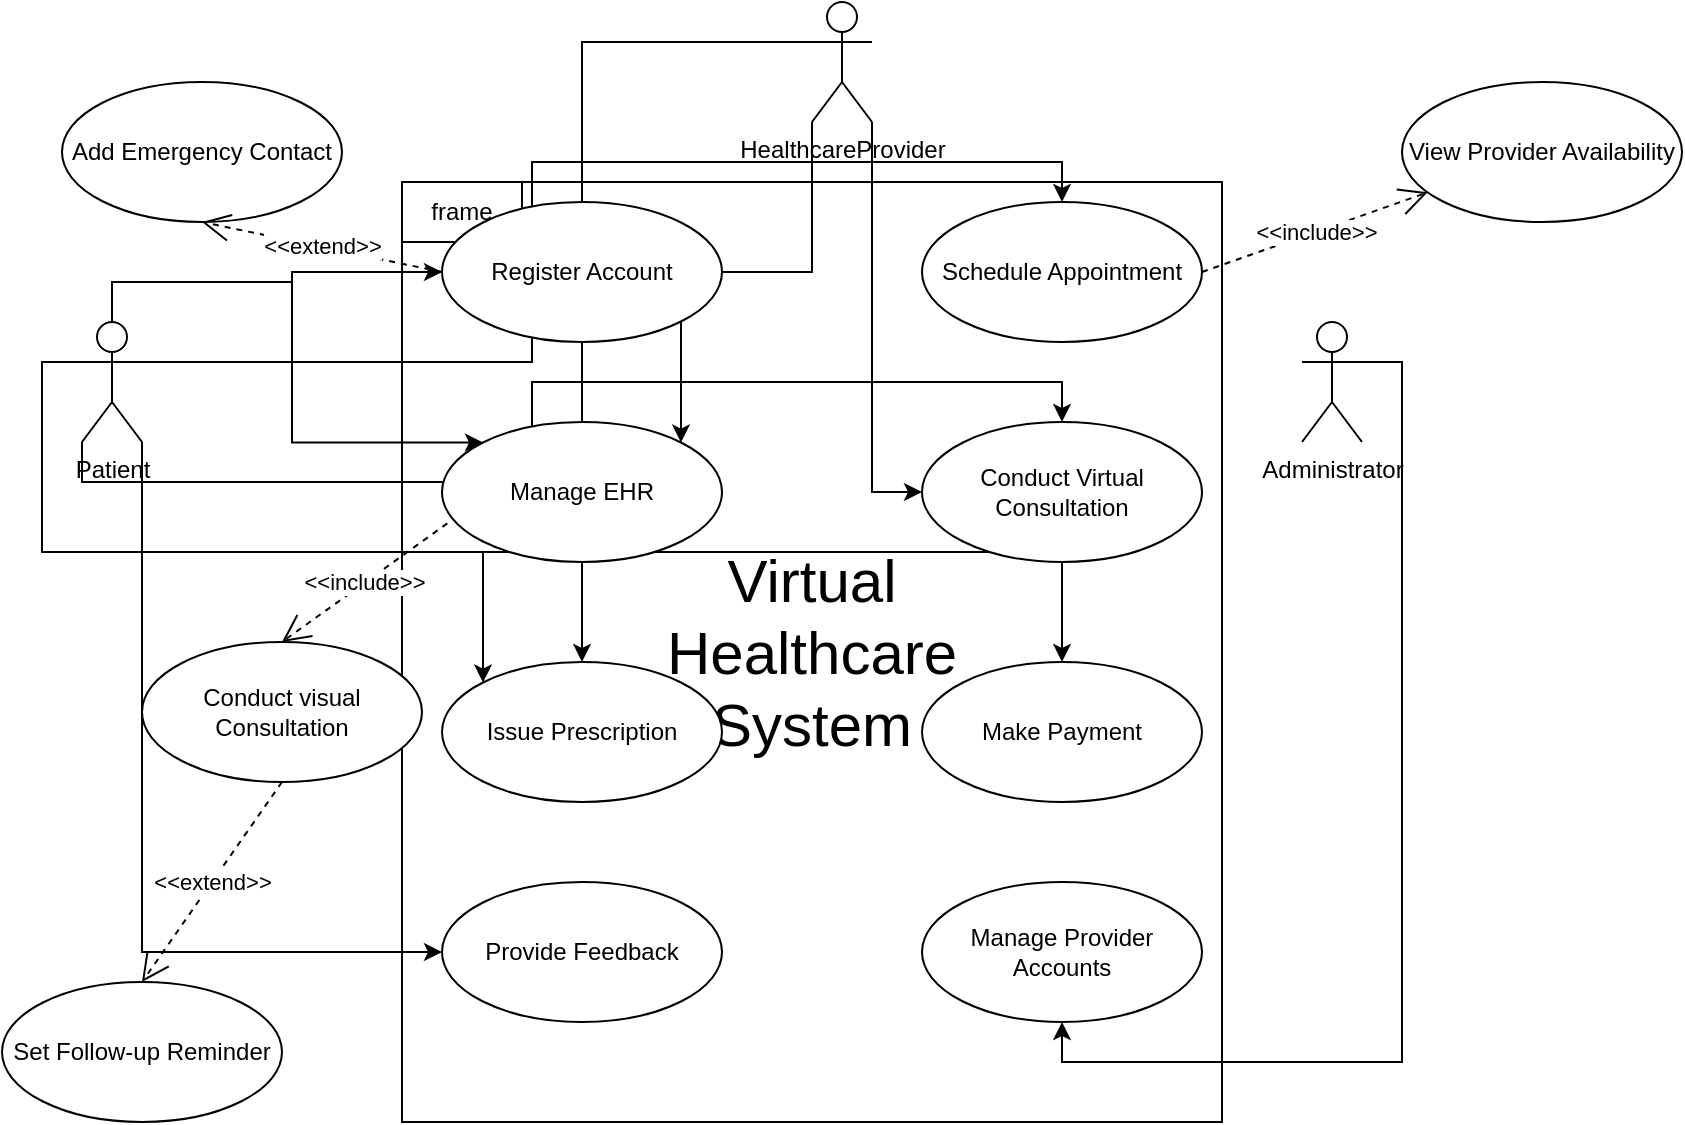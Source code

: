 <mxfile version="28.2.8">
  <diagram name="Page-1" id="5q0BsED0PhrvPiDOqksD">
    <mxGraphModel dx="1123" dy="596" grid="1" gridSize="10" guides="1" tooltips="1" connect="1" arrows="1" fold="1" page="1" pageScale="1" pageWidth="850" pageHeight="1100" math="0" shadow="0">
      <root>
        <mxCell id="0" />
        <mxCell id="1" parent="0" />
        <mxCell id="QaNtB1GNQDISEvclTaa0-1" value="frame" style="shape=umlFrame;whiteSpace=wrap;html=1;pointerEvents=0;" vertex="1" parent="1">
          <mxGeometry x="220" y="110" width="410" height="470" as="geometry" />
        </mxCell>
        <mxCell id="QaNtB1GNQDISEvclTaa0-2" value="&lt;font style=&quot;font-size: 30px;&quot;&gt;Virtual Healthcare System&lt;/font&gt;" style="text;html=1;whiteSpace=wrap;strokeColor=none;fillColor=none;align=center;verticalAlign=middle;rounded=0;" vertex="1" parent="1">
          <mxGeometry x="395" y="330" width="60" height="30" as="geometry" />
        </mxCell>
        <mxCell id="QaNtB1GNQDISEvclTaa0-22" style="edgeStyle=orthogonalEdgeStyle;rounded=0;orthogonalLoop=1;jettySize=auto;html=1;exitX=1;exitY=0.333;exitDx=0;exitDy=0;exitPerimeter=0;entryX=0.5;entryY=0;entryDx=0;entryDy=0;" edge="1" parent="1" source="QaNtB1GNQDISEvclTaa0-3" target="QaNtB1GNQDISEvclTaa0-10">
          <mxGeometry relative="1" as="geometry" />
        </mxCell>
        <mxCell id="QaNtB1GNQDISEvclTaa0-23" style="edgeStyle=orthogonalEdgeStyle;rounded=0;orthogonalLoop=1;jettySize=auto;html=1;exitX=1;exitY=0.333;exitDx=0;exitDy=0;exitPerimeter=0;entryX=0;entryY=0.5;entryDx=0;entryDy=0;" edge="1" parent="1" source="QaNtB1GNQDISEvclTaa0-3" target="QaNtB1GNQDISEvclTaa0-11">
          <mxGeometry relative="1" as="geometry" />
        </mxCell>
        <mxCell id="QaNtB1GNQDISEvclTaa0-24" style="edgeStyle=orthogonalEdgeStyle;rounded=0;orthogonalLoop=1;jettySize=auto;html=1;exitX=1;exitY=1;exitDx=0;exitDy=0;exitPerimeter=0;entryX=0.5;entryY=0;entryDx=0;entryDy=0;" edge="1" parent="1" source="QaNtB1GNQDISEvclTaa0-3" target="QaNtB1GNQDISEvclTaa0-16">
          <mxGeometry relative="1" as="geometry" />
        </mxCell>
        <mxCell id="QaNtB1GNQDISEvclTaa0-25" style="edgeStyle=orthogonalEdgeStyle;rounded=0;orthogonalLoop=1;jettySize=auto;html=1;exitX=1;exitY=1;exitDx=0;exitDy=0;exitPerimeter=0;entryX=0;entryY=0.5;entryDx=0;entryDy=0;" edge="1" parent="1" source="QaNtB1GNQDISEvclTaa0-3" target="QaNtB1GNQDISEvclTaa0-12">
          <mxGeometry relative="1" as="geometry" />
        </mxCell>
        <mxCell id="QaNtB1GNQDISEvclTaa0-26" style="edgeStyle=orthogonalEdgeStyle;rounded=0;orthogonalLoop=1;jettySize=auto;html=1;exitX=0;exitY=1;exitDx=0;exitDy=0;exitPerimeter=0;entryX=0.5;entryY=0;entryDx=0;entryDy=0;" edge="1" parent="1" source="QaNtB1GNQDISEvclTaa0-3" target="QaNtB1GNQDISEvclTaa0-14">
          <mxGeometry relative="1" as="geometry" />
        </mxCell>
        <mxCell id="QaNtB1GNQDISEvclTaa0-41" style="edgeStyle=orthogonalEdgeStyle;rounded=0;orthogonalLoop=1;jettySize=auto;html=1;exitX=0;exitY=0.333;exitDx=0;exitDy=0;exitPerimeter=0;entryX=0;entryY=0;entryDx=0;entryDy=0;" edge="1" parent="1" source="QaNtB1GNQDISEvclTaa0-3" target="QaNtB1GNQDISEvclTaa0-17">
          <mxGeometry relative="1" as="geometry" />
        </mxCell>
        <mxCell id="QaNtB1GNQDISEvclTaa0-42" style="edgeStyle=orthogonalEdgeStyle;rounded=0;orthogonalLoop=1;jettySize=auto;html=1;exitX=0.5;exitY=0;exitDx=0;exitDy=0;exitPerimeter=0;entryX=0;entryY=0;entryDx=0;entryDy=0;" edge="1" parent="1" source="QaNtB1GNQDISEvclTaa0-3" target="QaNtB1GNQDISEvclTaa0-13">
          <mxGeometry relative="1" as="geometry" />
        </mxCell>
        <mxCell id="QaNtB1GNQDISEvclTaa0-3" value="Patient" style="shape=umlActor;verticalLabelPosition=bottom;verticalAlign=top;html=1;" vertex="1" parent="1">
          <mxGeometry x="60" y="180" width="30" height="60" as="geometry" />
        </mxCell>
        <mxCell id="QaNtB1GNQDISEvclTaa0-31" style="edgeStyle=orthogonalEdgeStyle;rounded=0;orthogonalLoop=1;jettySize=auto;html=1;exitX=1;exitY=0.333;exitDx=0;exitDy=0;exitPerimeter=0;entryX=0.5;entryY=1;entryDx=0;entryDy=0;" edge="1" parent="1" source="QaNtB1GNQDISEvclTaa0-4" target="QaNtB1GNQDISEvclTaa0-15">
          <mxGeometry relative="1" as="geometry" />
        </mxCell>
        <mxCell id="QaNtB1GNQDISEvclTaa0-4" value="Administrator" style="shape=umlActor;verticalLabelPosition=bottom;verticalAlign=top;html=1;" vertex="1" parent="1">
          <mxGeometry x="670" y="180" width="30" height="60" as="geometry" />
        </mxCell>
        <mxCell id="QaNtB1GNQDISEvclTaa0-27" style="edgeStyle=orthogonalEdgeStyle;rounded=0;orthogonalLoop=1;jettySize=auto;html=1;exitX=0;exitY=1;exitDx=0;exitDy=0;exitPerimeter=0;entryX=1;entryY=0;entryDx=0;entryDy=0;" edge="1" parent="1" source="QaNtB1GNQDISEvclTaa0-5" target="QaNtB1GNQDISEvclTaa0-13">
          <mxGeometry relative="1" as="geometry" />
        </mxCell>
        <mxCell id="QaNtB1GNQDISEvclTaa0-28" style="edgeStyle=orthogonalEdgeStyle;rounded=0;orthogonalLoop=1;jettySize=auto;html=1;exitX=1;exitY=1;exitDx=0;exitDy=0;exitPerimeter=0;entryX=0;entryY=0.5;entryDx=0;entryDy=0;" edge="1" parent="1" source="QaNtB1GNQDISEvclTaa0-5" target="QaNtB1GNQDISEvclTaa0-14">
          <mxGeometry relative="1" as="geometry" />
        </mxCell>
        <mxCell id="QaNtB1GNQDISEvclTaa0-30" style="edgeStyle=orthogonalEdgeStyle;rounded=0;orthogonalLoop=1;jettySize=auto;html=1;exitX=0;exitY=0.333;exitDx=0;exitDy=0;exitPerimeter=0;entryX=0.5;entryY=0;entryDx=0;entryDy=0;" edge="1" parent="1" source="QaNtB1GNQDISEvclTaa0-5" target="QaNtB1GNQDISEvclTaa0-17">
          <mxGeometry relative="1" as="geometry" />
        </mxCell>
        <mxCell id="QaNtB1GNQDISEvclTaa0-5" value="HealthcareProvider" style="shape=umlActor;verticalLabelPosition=bottom;verticalAlign=top;html=1;" vertex="1" parent="1">
          <mxGeometry x="425" y="20" width="30" height="60" as="geometry" />
        </mxCell>
        <mxCell id="QaNtB1GNQDISEvclTaa0-10" value="Schedule Appointment" style="ellipse;whiteSpace=wrap;html=1;" vertex="1" parent="1">
          <mxGeometry x="480" y="120" width="140" height="70" as="geometry" />
        </mxCell>
        <mxCell id="QaNtB1GNQDISEvclTaa0-11" value="Register Account" style="ellipse;whiteSpace=wrap;html=1;" vertex="1" parent="1">
          <mxGeometry x="240" y="120" width="140" height="70" as="geometry" />
        </mxCell>
        <mxCell id="QaNtB1GNQDISEvclTaa0-12" value="Provide Feedback" style="ellipse;whiteSpace=wrap;html=1;" vertex="1" parent="1">
          <mxGeometry x="240" y="460" width="140" height="70" as="geometry" />
        </mxCell>
        <mxCell id="QaNtB1GNQDISEvclTaa0-13" value="Manage EHR" style="ellipse;whiteSpace=wrap;html=1;" vertex="1" parent="1">
          <mxGeometry x="240" y="230" width="140" height="70" as="geometry" />
        </mxCell>
        <mxCell id="QaNtB1GNQDISEvclTaa0-14" value="Conduct Virtual Consultation" style="ellipse;whiteSpace=wrap;html=1;" vertex="1" parent="1">
          <mxGeometry x="480" y="230" width="140" height="70" as="geometry" />
        </mxCell>
        <mxCell id="QaNtB1GNQDISEvclTaa0-15" value="Manage Provider Accounts" style="ellipse;whiteSpace=wrap;html=1;" vertex="1" parent="1">
          <mxGeometry x="480" y="460" width="140" height="70" as="geometry" />
        </mxCell>
        <mxCell id="QaNtB1GNQDISEvclTaa0-16" value="Make Payment" style="ellipse;whiteSpace=wrap;html=1;" vertex="1" parent="1">
          <mxGeometry x="480" y="350" width="140" height="70" as="geometry" />
        </mxCell>
        <mxCell id="QaNtB1GNQDISEvclTaa0-17" value="Issue Prescription" style="ellipse;whiteSpace=wrap;html=1;" vertex="1" parent="1">
          <mxGeometry x="240" y="350" width="140" height="70" as="geometry" />
        </mxCell>
        <mxCell id="QaNtB1GNQDISEvclTaa0-32" value="&amp;lt;&amp;lt;include&amp;gt;&amp;gt;" style="endArrow=open;endSize=12;dashed=1;html=1;rounded=0;exitX=1;exitY=0.5;exitDx=0;exitDy=0;" edge="1" parent="1" source="QaNtB1GNQDISEvclTaa0-10" target="QaNtB1GNQDISEvclTaa0-33">
          <mxGeometry width="160" relative="1" as="geometry">
            <mxPoint x="610" y="140" as="sourcePoint" />
            <mxPoint x="770" y="140" as="targetPoint" />
            <mxPoint as="offset" />
          </mxGeometry>
        </mxCell>
        <mxCell id="QaNtB1GNQDISEvclTaa0-33" value="View Provider Availability" style="ellipse;whiteSpace=wrap;html=1;" vertex="1" parent="1">
          <mxGeometry x="720" y="60" width="140" height="70" as="geometry" />
        </mxCell>
        <mxCell id="QaNtB1GNQDISEvclTaa0-35" value="Add Emergency Contact" style="ellipse;whiteSpace=wrap;html=1;" vertex="1" parent="1">
          <mxGeometry x="50" y="60" width="140" height="70" as="geometry" />
        </mxCell>
        <mxCell id="QaNtB1GNQDISEvclTaa0-36" value="&amp;lt;&amp;lt;extend&amp;gt;&amp;gt;" style="endArrow=open;endSize=12;dashed=1;html=1;rounded=0;entryX=0.5;entryY=1;entryDx=0;entryDy=0;exitX=0;exitY=0.5;exitDx=0;exitDy=0;" edge="1" parent="1" source="QaNtB1GNQDISEvclTaa0-11" target="QaNtB1GNQDISEvclTaa0-35">
          <mxGeometry width="160" relative="1" as="geometry">
            <mxPoint x="150" y="140" as="sourcePoint" />
            <mxPoint x="310" y="140" as="targetPoint" />
          </mxGeometry>
        </mxCell>
        <mxCell id="QaNtB1GNQDISEvclTaa0-37" value="Conduct visual Consultation" style="ellipse;whiteSpace=wrap;html=1;" vertex="1" parent="1">
          <mxGeometry x="90" y="340" width="140" height="70" as="geometry" />
        </mxCell>
        <mxCell id="QaNtB1GNQDISEvclTaa0-38" value="&amp;lt;&amp;lt;include&amp;gt;&amp;gt;" style="endArrow=open;endSize=12;dashed=1;html=1;rounded=0;exitX=0.019;exitY=0.724;exitDx=0;exitDy=0;exitPerimeter=0;entryX=0.5;entryY=0;entryDx=0;entryDy=0;" edge="1" parent="1" source="QaNtB1GNQDISEvclTaa0-13" target="QaNtB1GNQDISEvclTaa0-37">
          <mxGeometry width="160" relative="1" as="geometry">
            <mxPoint x="90" y="310" as="sourcePoint" />
            <mxPoint x="250" y="310" as="targetPoint" />
          </mxGeometry>
        </mxCell>
        <mxCell id="QaNtB1GNQDISEvclTaa0-39" value="Set Follow-up Reminder" style="ellipse;whiteSpace=wrap;html=1;" vertex="1" parent="1">
          <mxGeometry x="20" y="510" width="140" height="70" as="geometry" />
        </mxCell>
        <mxCell id="QaNtB1GNQDISEvclTaa0-40" value="&amp;lt;&amp;lt;extend&amp;gt;&amp;gt;" style="endArrow=open;endSize=12;dashed=1;html=1;rounded=0;exitX=0.5;exitY=1;exitDx=0;exitDy=0;entryX=0.5;entryY=0;entryDx=0;entryDy=0;" edge="1" parent="1" source="QaNtB1GNQDISEvclTaa0-37" target="QaNtB1GNQDISEvclTaa0-39">
          <mxGeometry width="160" relative="1" as="geometry">
            <mxPoint x="30" y="440" as="sourcePoint" />
            <mxPoint x="190" y="440" as="targetPoint" />
          </mxGeometry>
        </mxCell>
      </root>
    </mxGraphModel>
  </diagram>
</mxfile>
